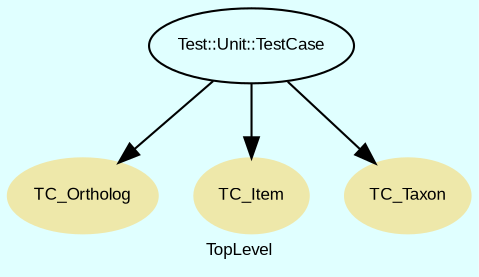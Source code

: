digraph TopLevel {
    label = "TopLevel"
    compound = true
    fontname = Arial
    fontsize = 8
    bgcolor = lightcyan1
    node [
        color = black,
        fontname = Arial,
        fontsize = 8
    ]

    TC_Ortholog [
        fontcolor = black,
        shape = ellipse,
        URL = "classes/TC_Ortholog.html",
        color = palegoldenrod,
        style = filled,
        label = "TC_Ortholog"
    ]

    TC_Item [
        fontcolor = black,
        shape = ellipse,
        URL = "classes/TC_Item.html",
        color = palegoldenrod,
        style = filled,
        label = "TC_Item"
    ]

    TC_Taxon [
        fontcolor = black,
        shape = ellipse,
        URL = "classes/TC_Taxon.html",
        color = palegoldenrod,
        style = filled,
        label = "TC_Taxon"
    ]

    Test__Unit__TestCase [
        URL = "classes/Test/Unit/TestCase.html",
        label = "Test::Unit::TestCase"
    ]

    Test__Unit__TestCase -> TC_Ortholog [

    ]

    Test__Unit__TestCase -> TC_Item [

    ]

    Test__Unit__TestCase -> TC_Taxon [

    ]

}

